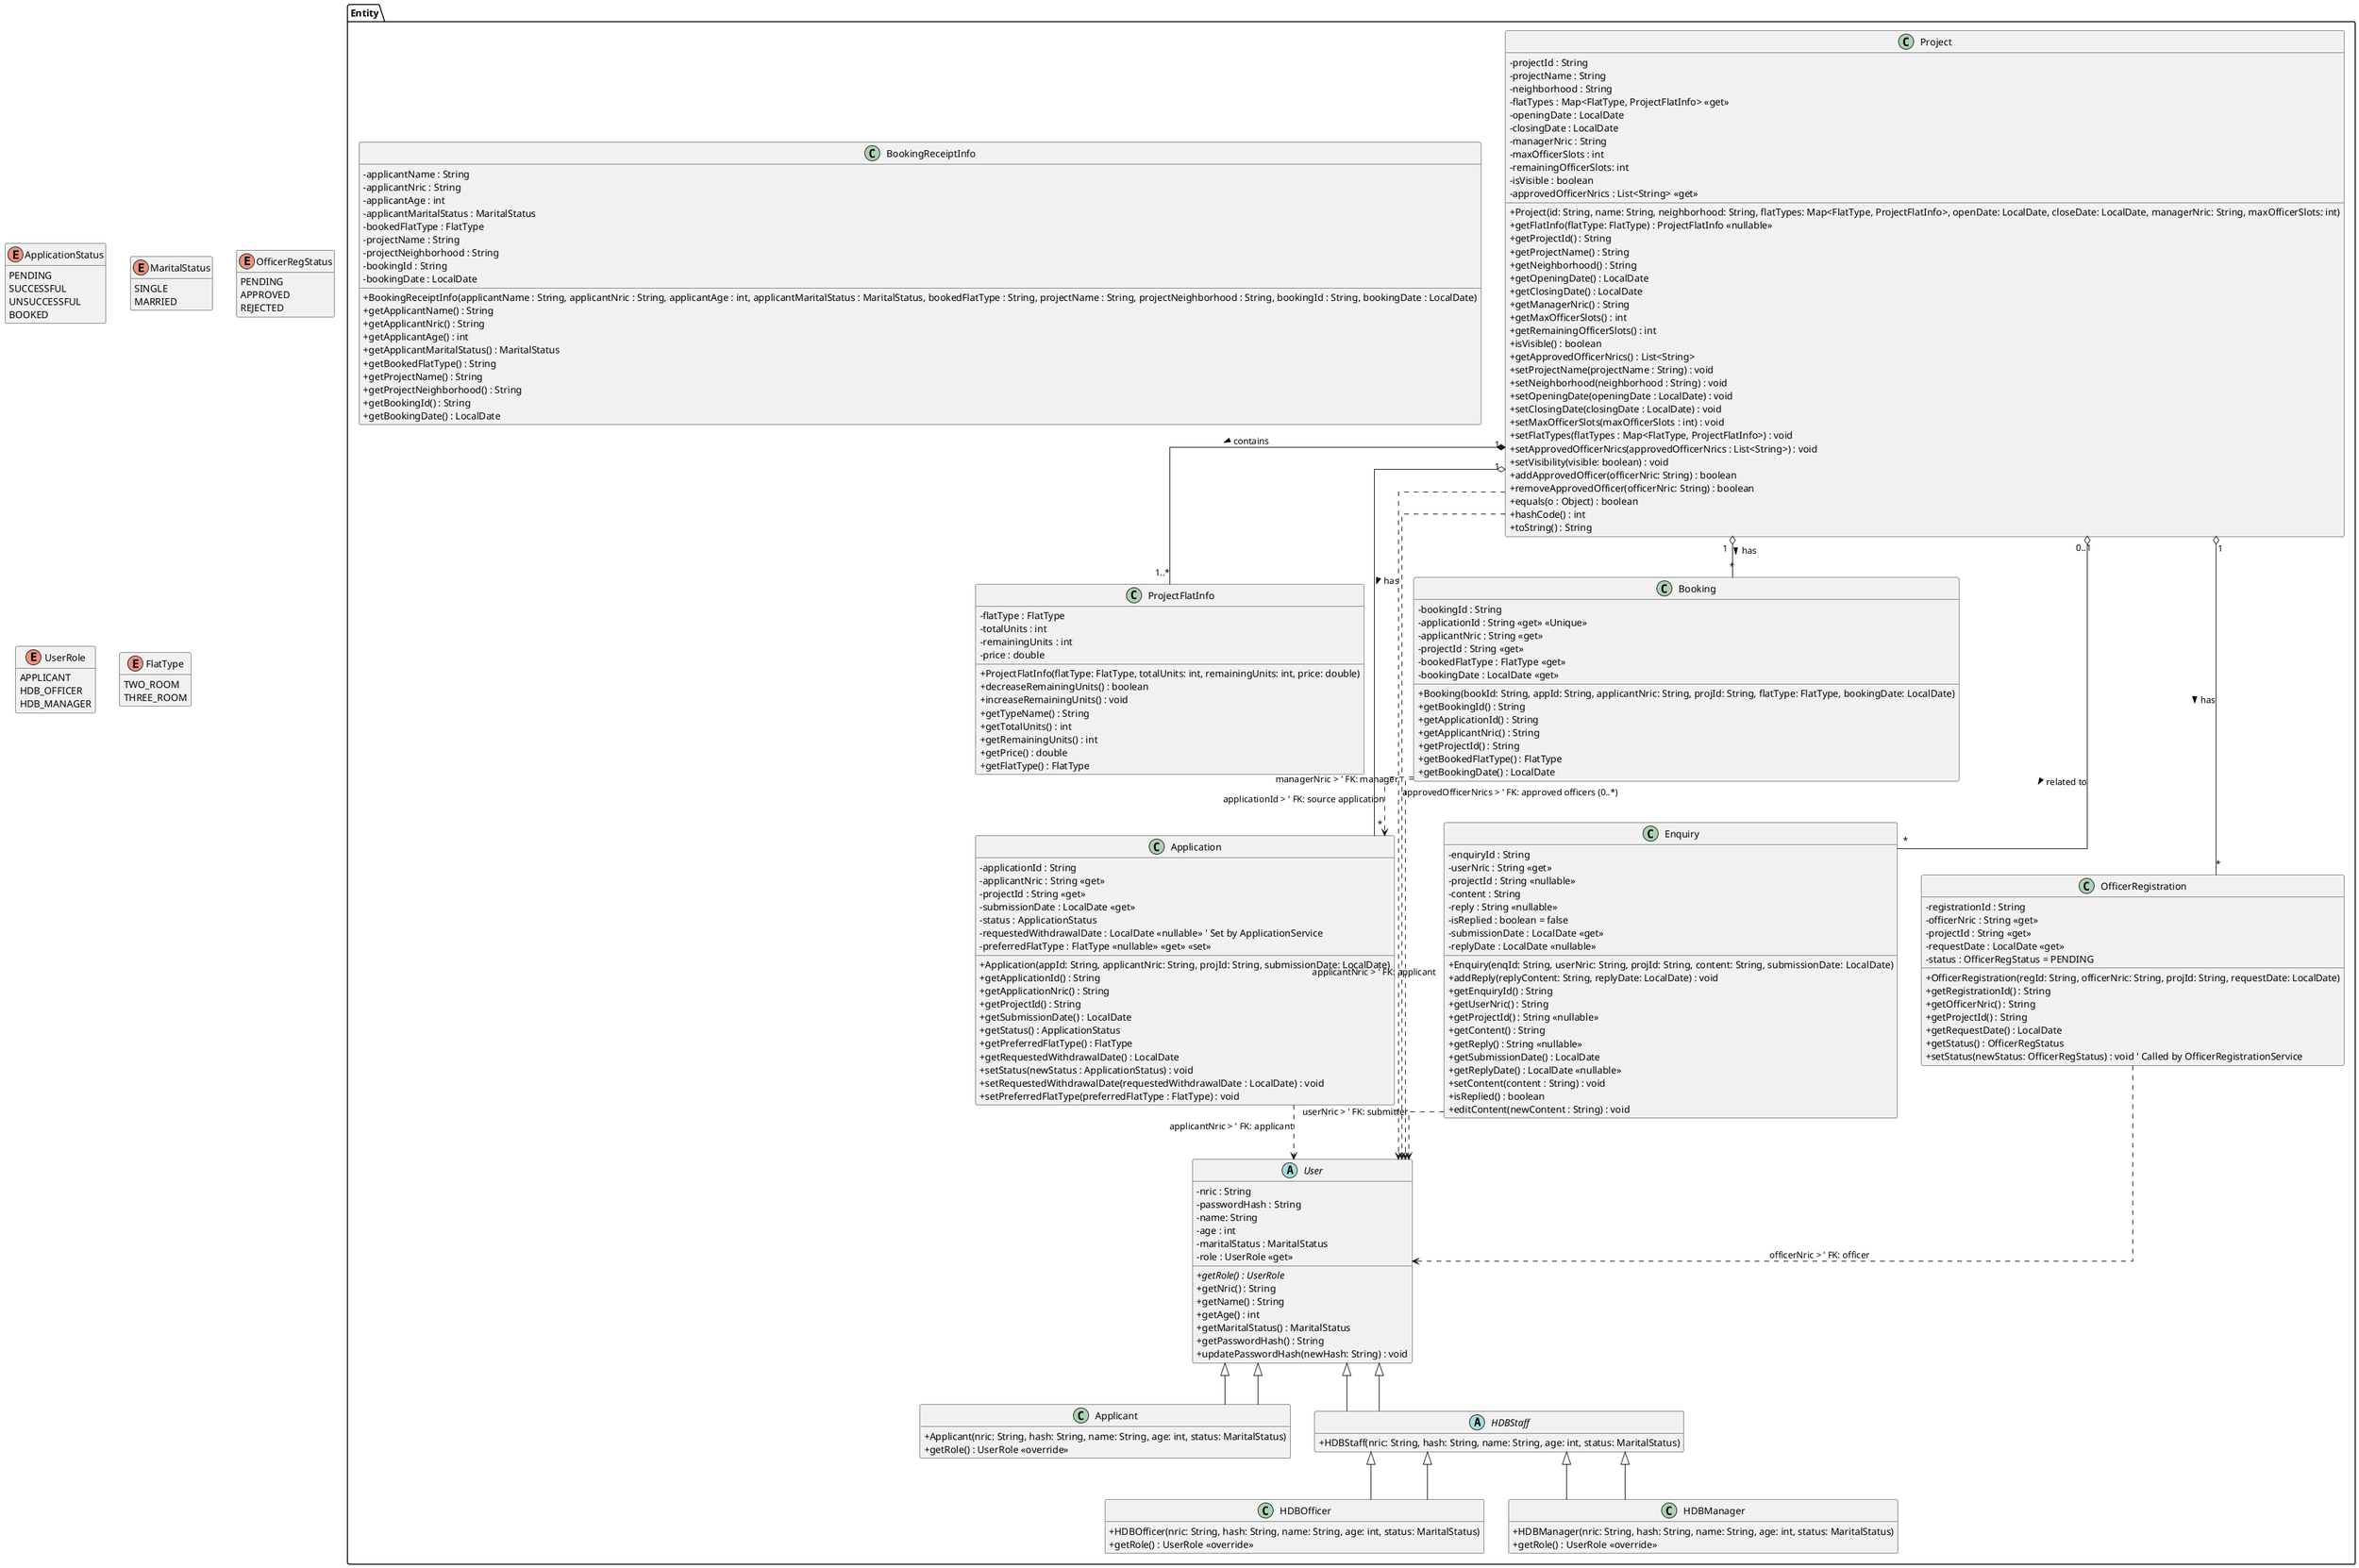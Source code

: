@startuml entities

' --- Settings ---
skinparam classAttributeIconSize 0
hide empty members
skinparam packageStyle rect
skinparam linetype ortho

' --- Enums ---
enum ApplicationStatus {
    PENDING
    SUCCESSFUL
    UNSUCCESSFUL
    BOOKED
}
enum MaritalStatus {
    SINGLE
    MARRIED
}
enum OfficerRegStatus {
    PENDING
    APPROVED
    REJECTED
}
enum UserRole {
    APPLICANT
    HDB_OFFICER
    HDB_MANAGER
}
enum FlatType {
    TWO_ROOM
    THREE_ROOM
}

' --- Entity Layer ---
package Entity <<Folder>> {
    abstract class User {
        - nric : String
        - passwordHash : String
        - name: String
        - age : int
        - maritalStatus : MaritalStatus
        - role : UserRole <<get>>
        + {abstract} getRole() : UserRole
        + getNric() : String
        + getName() : String
        + getAge() : int
        + getMaritalStatus() : MaritalStatus
        + getPasswordHash() : String
        + updatePasswordHash(newHash: String) : void
    }

    class Applicant extends User {
        + Applicant(nric: String, hash: String, name: String, age: int, status: MaritalStatus)
        + getRole() : UserRole <<override>>
    }

    abstract class HDBStaff extends User {
         + HDBStaff(nric: String, hash: String, name: String, age: int, status: MaritalStatus)
    }

    class HDBOfficer extends HDBStaff {
        + HDBOfficer(nric: String, hash: String, name: String, age: int, status: MaritalStatus)
        + getRole() : UserRole <<override>>
    }

    class HDBManager extends HDBStaff {
        + HDBManager(nric: String, hash: String, name: String, age: int, status: MaritalStatus)
        + getRole() : UserRole <<override>>
    }

    class ProjectFlatInfo {
        - flatType : FlatType
        - totalUnits : int
        - remainingUnits : int
        - price : double
        + ProjectFlatInfo(flatType: FlatType, totalUnits: int, remainingUnits: int, price: double)
        + decreaseRemainingUnits() : boolean
        + increaseRemainingUnits() : void
        + getTypeName() : String
        + getTotalUnits() : int
        + getRemainingUnits() : int
        + getPrice() : double
        + getFlatType() : FlatType
    }

    class Project {
        - projectId : String
        - projectName : String
        - neighborhood : String
        - flatTypes : Map<FlatType, ProjectFlatInfo> <<get>>
        - openingDate : LocalDate
        - closingDate : LocalDate
        - managerNric : String
        - maxOfficerSlots : int
        - remainingOfficerSlots: int
        - isVisible : boolean
        - approvedOfficerNrics : List<String> <<get>>
        + Project(id: String, name: String, neighborhood: String, flatTypes: Map<FlatType, ProjectFlatInfo>, openDate: LocalDate, closeDate: LocalDate, managerNric: String, maxOfficerSlots: int)
        + getFlatInfo(flatType: FlatType) : ProjectFlatInfo <<nullable>>
        + getProjectId() : String
        + getProjectName() : String
        + getNeighborhood() : String
        + getOpeningDate() : LocalDate
        + getClosingDate() : LocalDate
        + getManagerNric() : String
        + getMaxOfficerSlots() : int
        + getRemainingOfficerSlots() : int
        + isVisible() : boolean
        + getApprovedOfficerNrics() : List<String>
        + setProjectName(projectName : String) : void
        + setNeighborhood(neighborhood : String) : void
        + setOpeningDate(openingDate : LocalDate) : void
        + setClosingDate(closingDate : LocalDate) : void
        + setMaxOfficerSlots(maxOfficerSlots : int) : void
        + setFlatTypes(flatTypes : Map<FlatType, ProjectFlatInfo>) : void
        + setApprovedOfficerNrics(approvedOfficerNrics : List<String>) : void
        + setVisibility(visible: boolean) : void
        + addApprovedOfficer(officerNric: String) : boolean
        + removeApprovedOfficer(officerNric: String) : boolean
        + equals(o : Object) : boolean
        + hashCode() : int
        + toString() : String
    }

    class Application {
        - applicationId : String
        - applicantNric : String <<get>>
        - projectId : String <<get>>
        - submissionDate : LocalDate <<get>>
        - status : ApplicationStatus
        - requestedWithdrawalDate : LocalDate <<nullable>> ' Set by ApplicationService
        - preferredFlatType : FlatType <<nullable>> <<get>> <<set>>
        + Application(appId: String, applicantNric: String, projId: String, submissionDate: LocalDate)
        + getApplicationId() : String
        + getApplicationNric() : String
        + getProjectId() : String
        + getSubmissionDate() : LocalDate
        + getStatus() : ApplicationStatus
        + getPreferredFlatType() : FlatType
        + getRequestedWithdrawalDate() : LocalDate
        + setStatus(newStatus : ApplicationStatus) : void
        + setRequestedWithdrawalDate(requestedWithdrawalDate : LocalDate) : void
        + setPreferredFlatType(preferredFlatType : FlatType) : void
    }

    class Booking {
        - bookingId : String
        - applicationId : String <<get>> <<Unique>>
        - applicantNric : String <<get>>
        - projectId : String <<get>>
        - bookedFlatType : FlatType <<get>>
        - bookingDate : LocalDate <<get>>
        + Booking(bookId: String, appId: String, applicantNric: String, projId: String, flatType: FlatType, bookingDate: LocalDate)
        + getBookingId() : String
        + getApplicationId() : String
        + getApplicantNric() : String
        + getProjectId() : String
        + getBookedFlatType() : FlatType
        + getBookingDate() : LocalDate
    }

    class BookingReceiptInfo {
        - applicantName : String
        - applicantNric : String
        - applicantAge : int
        - applicantMaritalStatus : MaritalStatus
        - bookedFlatType : FlatType
        - projectName : String
        - projectNeighborhood : String
        - bookingId : String
        - bookingDate : LocalDate
        + BookingReceiptInfo(applicantName : String, applicantNric : String, applicantAge : int, applicantMaritalStatus : MaritalStatus, bookedFlatType : String, projectName : String, projectNeighborhood : String, bookingId : String, bookingDate : LocalDate)
        + getApplicantName() : String
        + getApplicantNric() : String
        + getApplicantAge() : int
        + getApplicantMaritalStatus() : MaritalStatus
        + getBookedFlatType() : String
        + getProjectName() : String
        + getProjectNeighborhood() : String
        + getBookingId() : String
        + getBookingDate() : LocalDate
    }

    class Enquiry {
        - enquiryId : String
        - userNric : String <<get>>
        - projectId : String <<nullable>>
        - content : String
        - reply : String <<nullable>>
        - isReplied : boolean = false
        - submissionDate : LocalDate <<get>>
        - replyDate : LocalDate <<nullable>>
        + Enquiry(enqId: String, userNric: String, projId: String, content: String, submissionDate: LocalDate)
        + addReply(replyContent: String, replyDate: LocalDate) : void
        + getEnquiryId() : String
        + getUserNric() : String
        + getProjectId() : String <<nullable>>
        + getContent() : String
        + getReply() : String <<nullable>>
        + getSubmissionDate() : LocalDate
        + getReplyDate() : LocalDate <<nullable>>
        + setContent(content : String) : void
        + isReplied() : boolean
        + editContent(newContent : String) : void
    }

     class OfficerRegistration {
        - registrationId : String
        - officerNric : String <<get>>
        - projectId : String <<get>>
        - requestDate : LocalDate <<get>>
        - status : OfficerRegStatus = PENDING
        + OfficerRegistration(regId: String, officerNric: String, projId: String, requestDate: LocalDate)
        + getRegistrationId() : String
        + getOfficerNric() : String
        + getProjectId() : String
        + getRequestDate() : LocalDate
        + getStatus() : OfficerRegStatus
        + setStatus(newStatus: OfficerRegStatus) : void ' Called by OfficerRegistrationService
    }

    ' --- Relationships ---

    ' Inheritance
    User <|-- Applicant
    User <|-- HDBStaff
    HDBStaff <|-- HDBOfficer
    HDBStaff <|-- HDBManager

    ' Composition / Aggregation (Project as the 'whole')
    Project "1" *-- "1..*" ProjectFlatInfo : contains >
    Project "1" o-- "*" Application       : has >
    Project "1" o-- "*" Booking           : has >
    Project "0..1" o-- "*" Enquiry        : related to >
    Project "1" o-- "*" OfficerRegistration : has >

    ' Dependencies / FK Lookups (Not already covered by Composition/Aggregation)
    Project ..> User : managerNric > ' FK: manager
    Project ..> User : approvedOfficerNrics > ' FK: approved officers (0..*)
    Application ..> User : applicantNric > ' FK: applicant
    Booking ..> Application : applicationId > ' FK: source application
    Booking ..> User : applicantNric > ' FK: applicant
    Enquiry ..> User : userNric > ' FK: submitter
    OfficerRegistration ..> User : officerNric > ' FK: officer
}

@enduml